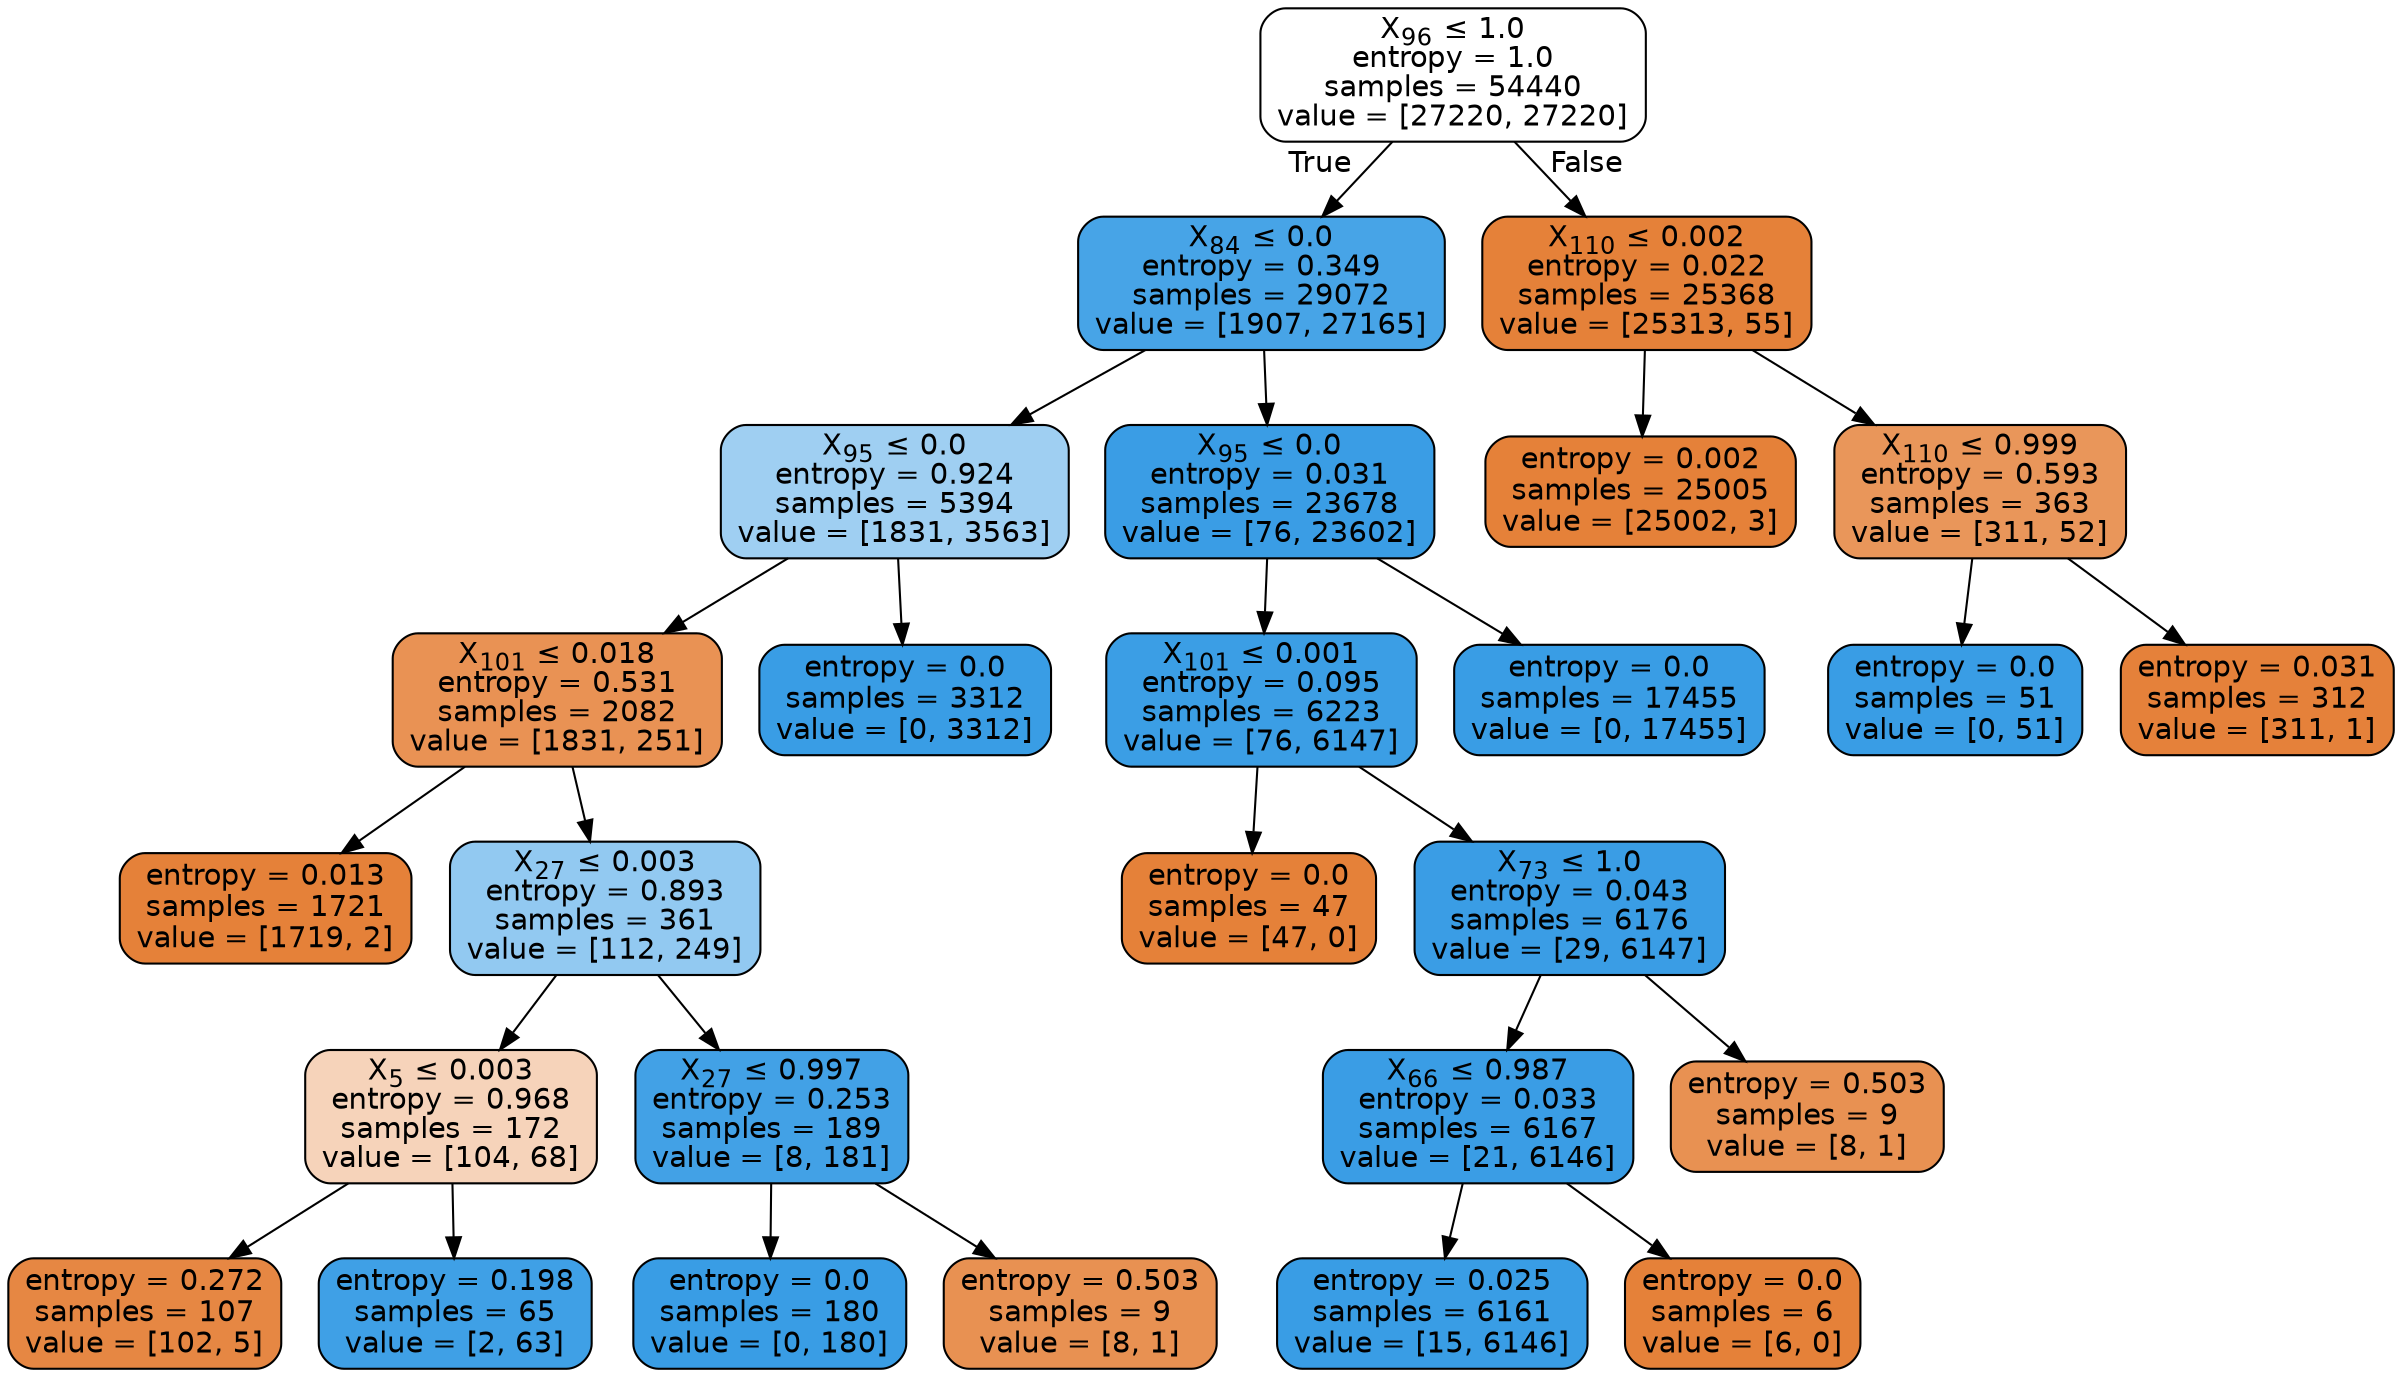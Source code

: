 digraph Tree {
node [shape=box, style="filled, rounded", color="black", fontname="helvetica"] ;
edge [fontname="helvetica"] ;
0 [label=<X<SUB>96</SUB> &le; 1.0<br/>entropy = 1.0<br/>samples = 54440<br/>value = [27220, 27220]>, fillcolor="#ffffff"] ;
1 [label=<X<SUB>84</SUB> &le; 0.0<br/>entropy = 0.349<br/>samples = 29072<br/>value = [1907, 27165]>, fillcolor="#47a4e7"] ;
0 -> 1 [labeldistance=2.5, labelangle=45, headlabel="True"] ;
2 [label=<X<SUB>95</SUB> &le; 0.0<br/>entropy = 0.924<br/>samples = 5394<br/>value = [1831, 3563]>, fillcolor="#9fcff2"] ;
1 -> 2 ;
3 [label=<X<SUB>101</SUB> &le; 0.018<br/>entropy = 0.531<br/>samples = 2082<br/>value = [1831, 251]>, fillcolor="#e99254"] ;
2 -> 3 ;
4 [label=<entropy = 0.013<br/>samples = 1721<br/>value = [1719, 2]>, fillcolor="#e58139"] ;
3 -> 4 ;
5 [label=<X<SUB>27</SUB> &le; 0.003<br/>entropy = 0.893<br/>samples = 361<br/>value = [112, 249]>, fillcolor="#92c9f1"] ;
3 -> 5 ;
6 [label=<X<SUB>5</SUB> &le; 0.003<br/>entropy = 0.968<br/>samples = 172<br/>value = [104, 68]>, fillcolor="#f6d3ba"] ;
5 -> 6 ;
7 [label=<entropy = 0.272<br/>samples = 107<br/>value = [102, 5]>, fillcolor="#e68743"] ;
6 -> 7 ;
8 [label=<entropy = 0.198<br/>samples = 65<br/>value = [2, 63]>, fillcolor="#3fa0e6"] ;
6 -> 8 ;
9 [label=<X<SUB>27</SUB> &le; 0.997<br/>entropy = 0.253<br/>samples = 189<br/>value = [8, 181]>, fillcolor="#42a1e6"] ;
5 -> 9 ;
10 [label=<entropy = 0.0<br/>samples = 180<br/>value = [0, 180]>, fillcolor="#399de5"] ;
9 -> 10 ;
11 [label=<entropy = 0.503<br/>samples = 9<br/>value = [8, 1]>, fillcolor="#e89152"] ;
9 -> 11 ;
12 [label=<entropy = 0.0<br/>samples = 3312<br/>value = [0, 3312]>, fillcolor="#399de5"] ;
2 -> 12 ;
13 [label=<X<SUB>95</SUB> &le; 0.0<br/>entropy = 0.031<br/>samples = 23678<br/>value = [76, 23602]>, fillcolor="#3a9de5"] ;
1 -> 13 ;
14 [label=<X<SUB>101</SUB> &le; 0.001<br/>entropy = 0.095<br/>samples = 6223<br/>value = [76, 6147]>, fillcolor="#3b9ee5"] ;
13 -> 14 ;
15 [label=<entropy = 0.0<br/>samples = 47<br/>value = [47, 0]>, fillcolor="#e58139"] ;
14 -> 15 ;
16 [label=<X<SUB>73</SUB> &le; 1.0<br/>entropy = 0.043<br/>samples = 6176<br/>value = [29, 6147]>, fillcolor="#3a9de5"] ;
14 -> 16 ;
17 [label=<X<SUB>66</SUB> &le; 0.987<br/>entropy = 0.033<br/>samples = 6167<br/>value = [21, 6146]>, fillcolor="#3a9de5"] ;
16 -> 17 ;
18 [label=<entropy = 0.025<br/>samples = 6161<br/>value = [15, 6146]>, fillcolor="#399de5"] ;
17 -> 18 ;
19 [label=<entropy = 0.0<br/>samples = 6<br/>value = [6, 0]>, fillcolor="#e58139"] ;
17 -> 19 ;
20 [label=<entropy = 0.503<br/>samples = 9<br/>value = [8, 1]>, fillcolor="#e89152"] ;
16 -> 20 ;
21 [label=<entropy = 0.0<br/>samples = 17455<br/>value = [0, 17455]>, fillcolor="#399de5"] ;
13 -> 21 ;
22 [label=<X<SUB>110</SUB> &le; 0.002<br/>entropy = 0.022<br/>samples = 25368<br/>value = [25313, 55]>, fillcolor="#e58139"] ;
0 -> 22 [labeldistance=2.5, labelangle=-45, headlabel="False"] ;
23 [label=<entropy = 0.002<br/>samples = 25005<br/>value = [25002, 3]>, fillcolor="#e58139"] ;
22 -> 23 ;
24 [label=<X<SUB>110</SUB> &le; 0.999<br/>entropy = 0.593<br/>samples = 363<br/>value = [311, 52]>, fillcolor="#e9965a"] ;
22 -> 24 ;
25 [label=<entropy = 0.0<br/>samples = 51<br/>value = [0, 51]>, fillcolor="#399de5"] ;
24 -> 25 ;
26 [label=<entropy = 0.031<br/>samples = 312<br/>value = [311, 1]>, fillcolor="#e5813a"] ;
24 -> 26 ;
}